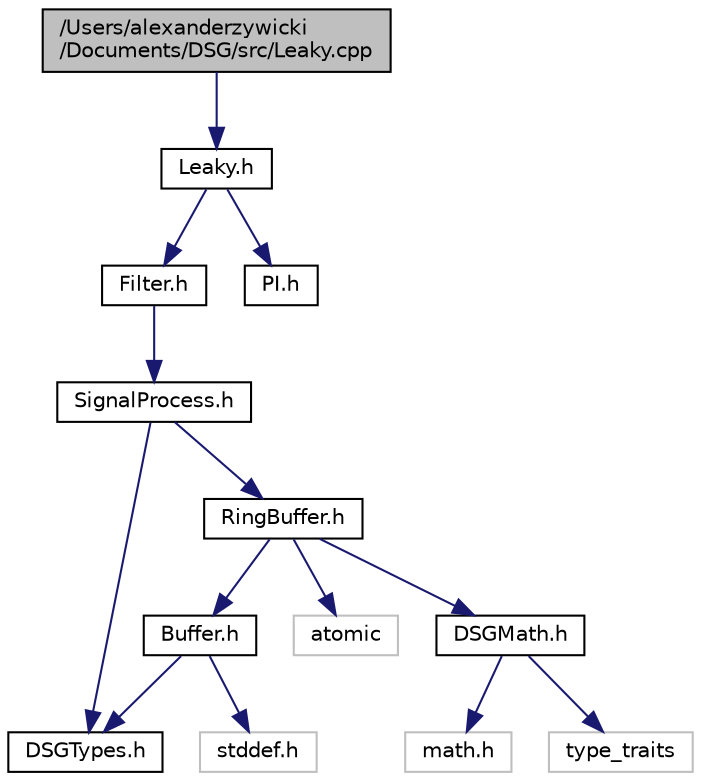 digraph "/Users/alexanderzywicki/Documents/DSG/src/Leaky.cpp"
{
  edge [fontname="Helvetica",fontsize="10",labelfontname="Helvetica",labelfontsize="10"];
  node [fontname="Helvetica",fontsize="10",shape=record];
  Node1 [label="/Users/alexanderzywicki\l/Documents/DSG/src/Leaky.cpp",height=0.2,width=0.4,color="black", fillcolor="grey75", style="filled", fontcolor="black"];
  Node1 -> Node2 [color="midnightblue",fontsize="10",style="solid"];
  Node2 [label="Leaky.h",height=0.2,width=0.4,color="black", fillcolor="white", style="filled",URL="$_leaky_8h.html"];
  Node2 -> Node3 [color="midnightblue",fontsize="10",style="solid"];
  Node3 [label="Filter.h",height=0.2,width=0.4,color="black", fillcolor="white", style="filled",URL="$_filter_8h.html"];
  Node3 -> Node4 [color="midnightblue",fontsize="10",style="solid"];
  Node4 [label="SignalProcess.h",height=0.2,width=0.4,color="black", fillcolor="white", style="filled",URL="$_signal_process_8h.html"];
  Node4 -> Node5 [color="midnightblue",fontsize="10",style="solid"];
  Node5 [label="DSGTypes.h",height=0.2,width=0.4,color="black", fillcolor="white", style="filled",URL="$_d_s_g_types_8h.html"];
  Node4 -> Node6 [color="midnightblue",fontsize="10",style="solid"];
  Node6 [label="RingBuffer.h",height=0.2,width=0.4,color="black", fillcolor="white", style="filled",URL="$_ring_buffer_8h.html"];
  Node6 -> Node7 [color="midnightblue",fontsize="10",style="solid"];
  Node7 [label="atomic",height=0.2,width=0.4,color="grey75", fillcolor="white", style="filled"];
  Node6 -> Node8 [color="midnightblue",fontsize="10",style="solid"];
  Node8 [label="DSGMath.h",height=0.2,width=0.4,color="black", fillcolor="white", style="filled",URL="$_d_s_g_math_8h.html"];
  Node8 -> Node9 [color="midnightblue",fontsize="10",style="solid"];
  Node9 [label="math.h",height=0.2,width=0.4,color="grey75", fillcolor="white", style="filled"];
  Node8 -> Node10 [color="midnightblue",fontsize="10",style="solid"];
  Node10 [label="type_traits",height=0.2,width=0.4,color="grey75", fillcolor="white", style="filled"];
  Node6 -> Node11 [color="midnightblue",fontsize="10",style="solid"];
  Node11 [label="Buffer.h",height=0.2,width=0.4,color="black", fillcolor="white", style="filled",URL="$_buffer_8h.html"];
  Node11 -> Node12 [color="midnightblue",fontsize="10",style="solid"];
  Node12 [label="stddef.h",height=0.2,width=0.4,color="grey75", fillcolor="white", style="filled"];
  Node11 -> Node5 [color="midnightblue",fontsize="10",style="solid"];
  Node2 -> Node13 [color="midnightblue",fontsize="10",style="solid"];
  Node13 [label="PI.h",height=0.2,width=0.4,color="black", fillcolor="white", style="filled",URL="$_p_i_8h.html"];
}
